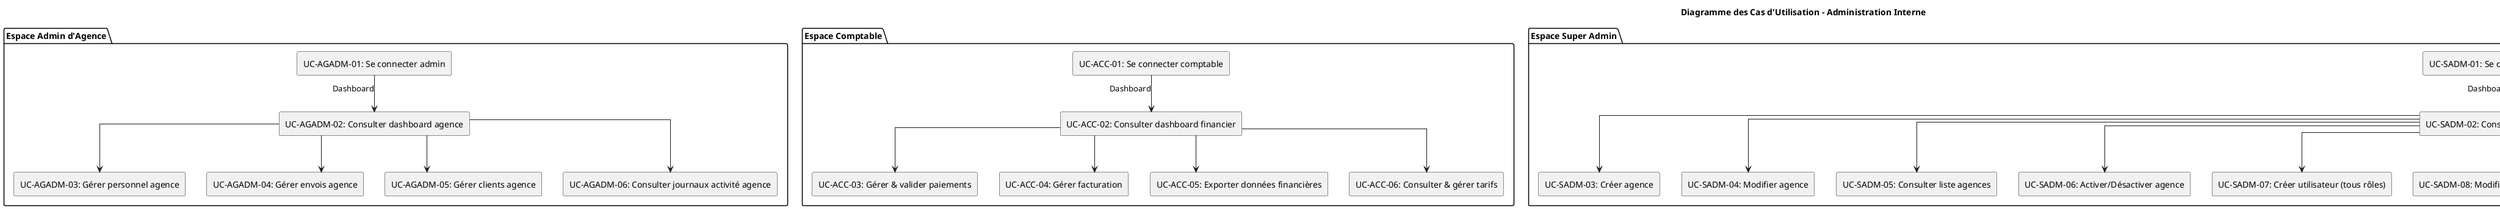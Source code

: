 @startuml diagramme_uc_administration
skinparam linetype ortho

title Diagramme des Cas d'Utilisation - Administration Interne

package "Espace Admin d'Agence" {
  rectangle "UC-AGADM-01: Se connecter admin" as UC_AGADM_01
  rectangle "UC-AGADM-02: Consulter dashboard agence" as UC_AGADM_02
  rectangle "UC-AGADM-03: Gérer personnel agence" as UC_AGADM_03
  rectangle "UC-AGADM-04: Gérer envois agence" as UC_AGADM_04
  rectangle "UC-AGADM-05: Gérer clients agence" as UC_AGADM_05
  rectangle "UC-AGADM-06: Consulter journaux activité agence" as UC_AGADM_06
}

package "Espace Comptable" {
  rectangle "UC-ACC-01: Se connecter comptable" as UC_ACC_01
  rectangle "UC-ACC-02: Consulter dashboard financier" as UC_ACC_02
  rectangle "UC-ACC-03: Gérer & valider paiements" as UC_ACC_03
  rectangle "UC-ACC-04: Gérer facturation" as UC_ACC_04
  rectangle "UC-ACC-05: Exporter données financières" as UC_ACC_05
  rectangle "UC-ACC-06: Consulter & gérer tarifs" as UC_ACC_06
}

package "Espace Super Admin" {
  rectangle "UC-SADM-01: Se connecter super admin" as UC_SADM_01
  rectangle "UC-SADM-02: Consulter dashboard global" as UC_SADM_02
  rectangle "UC-SADM-03: Créer agence" as UC_SADM_03
  rectangle "UC-SADM-04: Modifier agence" as UC_SADM_04
  rectangle "UC-SADM-05: Consulter liste agences" as UC_SADM_05
  rectangle "UC-SADM-06: Activer/Désactiver agence" as UC_SADM_06
  rectangle "UC-SADM-07: Créer utilisateur (tous rôles)" as UC_SADM_07
  rectangle "UC-SADM-08: Modifier infos & rôle utilisateur" as UC_SADM_08
  rectangle "UC-SADM-09: Consulter liste utilisateurs" as UC_SADM_09
  rectangle "UC-SADM-10: Bloquer/Débloquer utilisateur" as UC_SADM_10
  rectangle "UC-SADM-11: Gérer tous les envois" as UC_SADM_11
  rectangle "UC-SADM-12: Consulter tous journaux activité" as UC_SADM_12
  rectangle "UC-SADM-13: Gérer paramètres généraux" as UC_SADM_13
}

' --- Relations Logiques ---

' Admin Login Flow (common entry)
UC_AGADM_01 --> UC_AGADM_02 : "Dashboard"
UC_ACC_01 --> UC_ACC_02 : "Dashboard"
UC_SADM_01 --> UC_SADM_02 : "Dashboard"

' Admin d'Agence Flow
UC_AGADM_02 --> UC_AGADM_03
UC_AGADM_02 --> UC_AGADM_04
UC_AGADM_02 --> UC_AGADM_05
UC_AGADM_02 --> UC_AGADM_06

' Comptable Flow
UC_ACC_02 --> UC_ACC_03
UC_ACC_02 --> UC_ACC_04
UC_ACC_02 --> UC_ACC_05
UC_ACC_02 --> UC_ACC_06

' Super Admin Flow
UC_SADM_02 --> UC_SADM_03
UC_SADM_02 --> UC_SADM_04
UC_SADM_02 --> UC_SADM_05
UC_SADM_02 --> UC_SADM_06
UC_SADM_02 --> UC_SADM_07
UC_SADM_02 --> UC_SADM_08
UC_SADM_02 --> UC_SADM_09
UC_SADM_02 --> UC_SADM_10
UC_SADM_02 --> UC_SADM_11
UC_SADM_02 --> UC_SADM_12
UC_SADM_02 --> UC_SADM_13

@enduml
